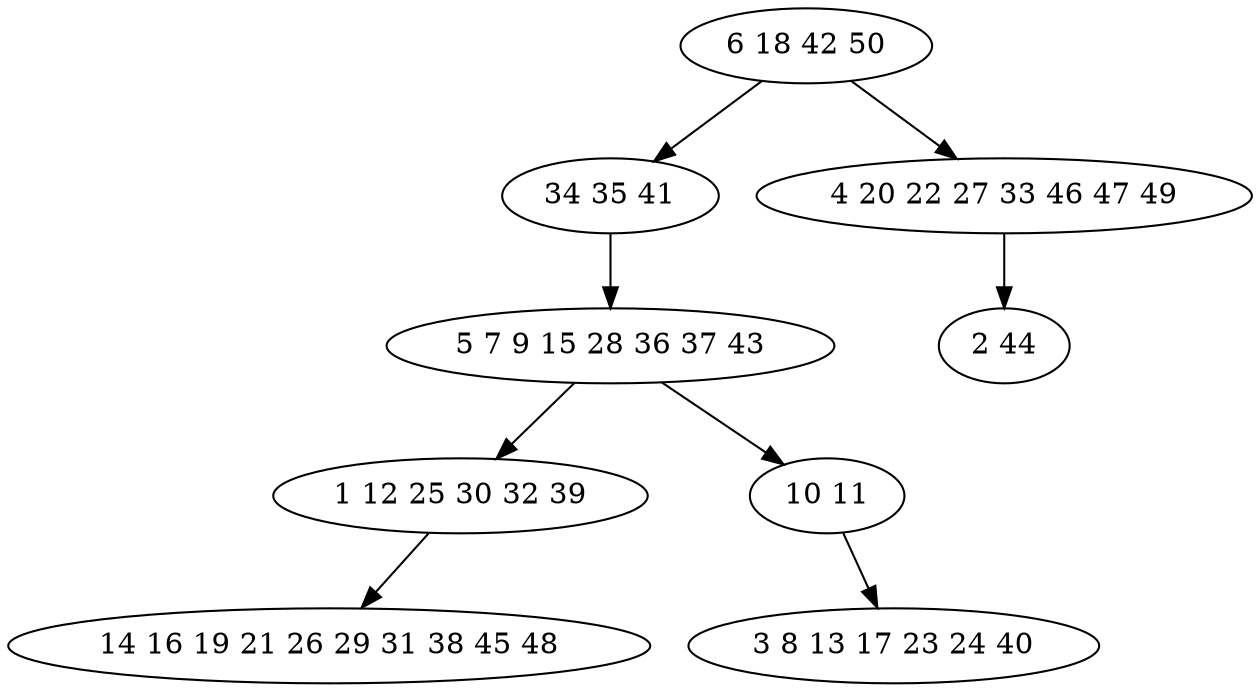 digraph true_tree {
	"0" -> "1"
	"1" -> "2"
	"2" -> "3"
	"2" -> "4"
	"0" -> "5"
	"4" -> "6"
	"3" -> "7"
	"5" -> "8"
	"0" [label="6 18 42 50"];
	"1" [label="34 35 41"];
	"2" [label="5 7 9 15 28 36 37 43"];
	"3" [label="1 12 25 30 32 39"];
	"4" [label="10 11"];
	"5" [label="4 20 22 27 33 46 47 49"];
	"6" [label="3 8 13 17 23 24 40"];
	"7" [label="14 16 19 21 26 29 31 38 45 48"];
	"8" [label="2 44"];
}
